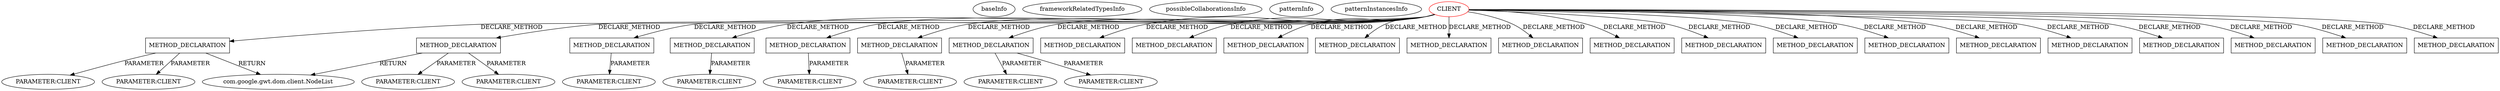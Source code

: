 digraph {
baseInfo[graphId=2104,category="pattern",isAnonymous=false,possibleRelation=false]
frameworkRelatedTypesInfo[]
possibleCollaborationsInfo[]
patternInfo[frequency=2.0,patternRootClient=0]
patternInstancesInfo[0="mguiral-GwtSvgLib~/mguiral-GwtSvgLib/GwtSvgLib-master/src/gwt/html5/svg/client/user/ui/SVGWidget.java~SVGWidget~3992",1="mguiral-GwtSvgLib~/mguiral-GwtSvgLib/GwtSvgLib-master/src/gwt/html5/svg/client/dom/SVGSVGElement.java~SVGSVGElement~3837"]
134[label="com.google.gwt.dom.client.NodeList",vertexType="FRAMEWORK_CLASS_TYPE",isFrameworkType=false]
133[label="METHOD_DECLARATION",vertexType="CLIENT_METHOD_DECLARATION",isFrameworkType=false,shape=box]
0[label="CLIENT",vertexType="ROOT_CLIENT_CLASS_DECLARATION",isFrameworkType=false,color=red]
137[label="PARAMETER:CLIENT",vertexType="PARAMETER_DECLARATION",isFrameworkType=false]
135[label="PARAMETER:CLIENT",vertexType="PARAMETER_DECLARATION",isFrameworkType=false]
171[label="METHOD_DECLARATION",vertexType="CLIENT_METHOD_DECLARATION",isFrameworkType=false,shape=box]
173[label="PARAMETER:CLIENT",vertexType="PARAMETER_DECLARATION",isFrameworkType=false]
142[label="METHOD_DECLARATION",vertexType="CLIENT_METHOD_DECLARATION",isFrameworkType=false,shape=box]
144[label="PARAMETER:CLIENT",vertexType="PARAMETER_DECLARATION",isFrameworkType=false]
146[label="PARAMETER:CLIENT",vertexType="PARAMETER_DECLARATION",isFrameworkType=false]
116[label="METHOD_DECLARATION",vertexType="CLIENT_METHOD_DECLARATION",isFrameworkType=false,shape=box]
118[label="PARAMETER:CLIENT",vertexType="PARAMETER_DECLARATION",isFrameworkType=false]
179[label="METHOD_DECLARATION",vertexType="CLIENT_METHOD_DECLARATION",isFrameworkType=false,shape=box]
181[label="PARAMETER:CLIENT",vertexType="PARAMETER_DECLARATION",isFrameworkType=false]
76[label="METHOD_DECLARATION",vertexType="CLIENT_METHOD_DECLARATION",isFrameworkType=false,shape=box]
78[label="PARAMETER:CLIENT",vertexType="PARAMETER_DECLARATION",isFrameworkType=false]
87[label="METHOD_DECLARATION",vertexType="CLIENT_METHOD_DECLARATION",isFrameworkType=false,shape=box]
90[label="PARAMETER:CLIENT",vertexType="PARAMETER_DECLARATION",isFrameworkType=false]
88[label="PARAMETER:CLIENT",vertexType="PARAMETER_DECLARATION",isFrameworkType=false]
152[label="METHOD_DECLARATION",vertexType="CLIENT_METHOD_DECLARATION",isFrameworkType=false,shape=box]
128[label="METHOD_DECLARATION",vertexType="CLIENT_METHOD_DECLARATION",isFrameworkType=false,shape=box]
156[label="METHOD_DECLARATION",vertexType="CLIENT_METHOD_DECLARATION",isFrameworkType=false,shape=box]
51[label="METHOD_DECLARATION",vertexType="CLIENT_METHOD_DECLARATION",isFrameworkType=false,shape=box]
54[label="METHOD_DECLARATION",vertexType="CLIENT_METHOD_DECLARATION",isFrameworkType=false,shape=box]
126[label="METHOD_DECLARATION",vertexType="CLIENT_METHOD_DECLARATION",isFrameworkType=false,shape=box]
113[label="METHOD_DECLARATION",vertexType="CLIENT_METHOD_DECLARATION",isFrameworkType=false,shape=box]
66[label="METHOD_DECLARATION",vertexType="CLIENT_METHOD_DECLARATION",isFrameworkType=false,shape=box]
108[label="METHOD_DECLARATION",vertexType="CLIENT_METHOD_DECLARATION",isFrameworkType=false,shape=box]
103[label="METHOD_DECLARATION",vertexType="CLIENT_METHOD_DECLARATION",isFrameworkType=false,shape=box]
111[label="METHOD_DECLARATION",vertexType="CLIENT_METHOD_DECLARATION",isFrameworkType=false,shape=box]
69[label="METHOD_DECLARATION",vertexType="CLIENT_METHOD_DECLARATION",isFrameworkType=false,shape=box]
72[label="METHOD_DECLARATION",vertexType="CLIENT_METHOD_DECLARATION",isFrameworkType=false,shape=box]
74[label="METHOD_DECLARATION",vertexType="CLIENT_METHOD_DECLARATION",isFrameworkType=false,shape=box]
100[label="METHOD_DECLARATION",vertexType="CLIENT_METHOD_DECLARATION",isFrameworkType=false,shape=box]
210[label="METHOD_DECLARATION",vertexType="CLIENT_METHOD_DECLARATION",isFrameworkType=false,shape=box]
0->128[label="DECLARE_METHOD"]
0->113[label="DECLARE_METHOD"]
0->142[label="DECLARE_METHOD"]
0->72[label="DECLARE_METHOD"]
116->118[label="PARAMETER"]
0->103[label="DECLARE_METHOD"]
0->111[label="DECLARE_METHOD"]
0->210[label="DECLARE_METHOD"]
0->51[label="DECLARE_METHOD"]
0->152[label="DECLARE_METHOD"]
171->173[label="PARAMETER"]
0->66[label="DECLARE_METHOD"]
0->156[label="DECLARE_METHOD"]
142->134[label="RETURN"]
0->54[label="DECLARE_METHOD"]
0->179[label="DECLARE_METHOD"]
87->88[label="PARAMETER"]
87->90[label="PARAMETER"]
133->137[label="PARAMETER"]
0->74[label="DECLARE_METHOD"]
0->116[label="DECLARE_METHOD"]
76->78[label="PARAMETER"]
0->87[label="DECLARE_METHOD"]
142->146[label="PARAMETER"]
142->144[label="PARAMETER"]
133->134[label="RETURN"]
0->108[label="DECLARE_METHOD"]
0->69[label="DECLARE_METHOD"]
0->133[label="DECLARE_METHOD"]
0->126[label="DECLARE_METHOD"]
0->76[label="DECLARE_METHOD"]
133->135[label="PARAMETER"]
0->171[label="DECLARE_METHOD"]
0->100[label="DECLARE_METHOD"]
179->181[label="PARAMETER"]
}
